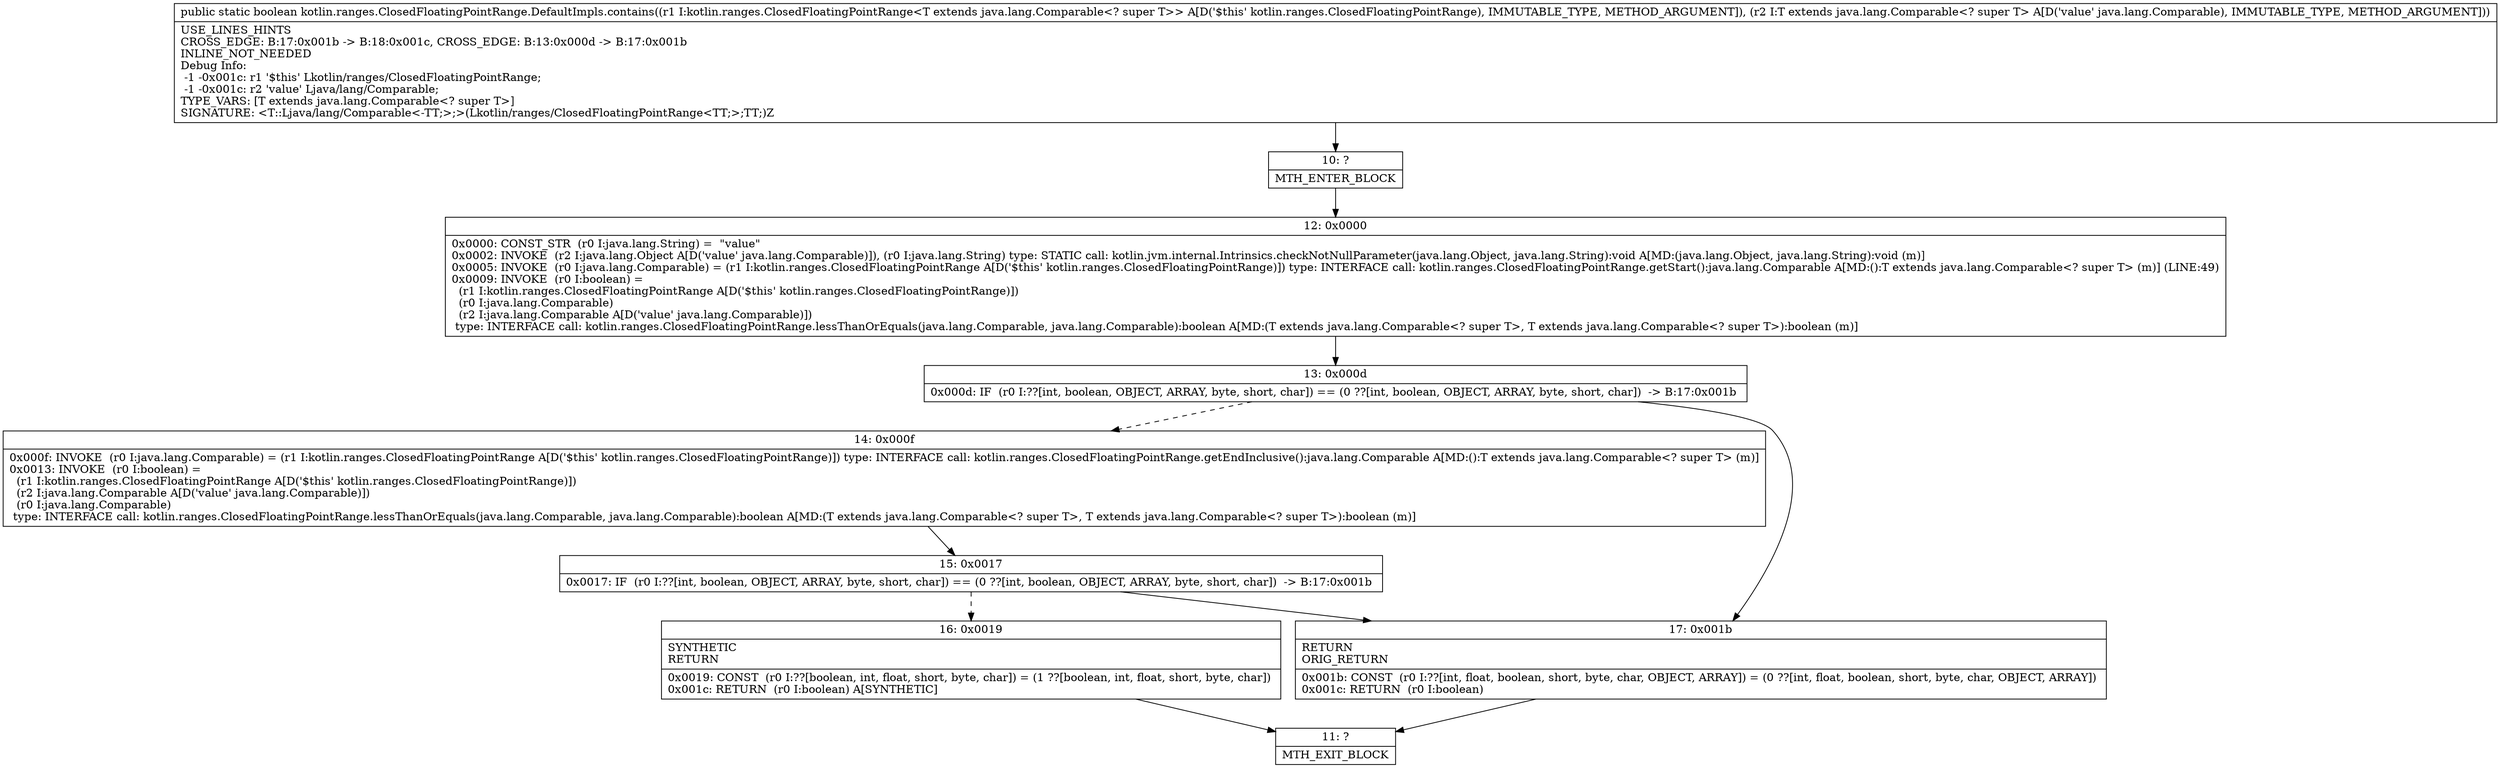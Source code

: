 digraph "CFG forkotlin.ranges.ClosedFloatingPointRange.DefaultImpls.contains(Lkotlin\/ranges\/ClosedFloatingPointRange;Ljava\/lang\/Comparable;)Z" {
Node_10 [shape=record,label="{10\:\ ?|MTH_ENTER_BLOCK\l}"];
Node_12 [shape=record,label="{12\:\ 0x0000|0x0000: CONST_STR  (r0 I:java.lang.String) =  \"value\" \l0x0002: INVOKE  (r2 I:java.lang.Object A[D('value' java.lang.Comparable)]), (r0 I:java.lang.String) type: STATIC call: kotlin.jvm.internal.Intrinsics.checkNotNullParameter(java.lang.Object, java.lang.String):void A[MD:(java.lang.Object, java.lang.String):void (m)]\l0x0005: INVOKE  (r0 I:java.lang.Comparable) = (r1 I:kotlin.ranges.ClosedFloatingPointRange A[D('$this' kotlin.ranges.ClosedFloatingPointRange)]) type: INTERFACE call: kotlin.ranges.ClosedFloatingPointRange.getStart():java.lang.Comparable A[MD:():T extends java.lang.Comparable\<? super T\> (m)] (LINE:49)\l0x0009: INVOKE  (r0 I:boolean) = \l  (r1 I:kotlin.ranges.ClosedFloatingPointRange A[D('$this' kotlin.ranges.ClosedFloatingPointRange)])\l  (r0 I:java.lang.Comparable)\l  (r2 I:java.lang.Comparable A[D('value' java.lang.Comparable)])\l type: INTERFACE call: kotlin.ranges.ClosedFloatingPointRange.lessThanOrEquals(java.lang.Comparable, java.lang.Comparable):boolean A[MD:(T extends java.lang.Comparable\<? super T\>, T extends java.lang.Comparable\<? super T\>):boolean (m)]\l}"];
Node_13 [shape=record,label="{13\:\ 0x000d|0x000d: IF  (r0 I:??[int, boolean, OBJECT, ARRAY, byte, short, char]) == (0 ??[int, boolean, OBJECT, ARRAY, byte, short, char])  \-\> B:17:0x001b \l}"];
Node_14 [shape=record,label="{14\:\ 0x000f|0x000f: INVOKE  (r0 I:java.lang.Comparable) = (r1 I:kotlin.ranges.ClosedFloatingPointRange A[D('$this' kotlin.ranges.ClosedFloatingPointRange)]) type: INTERFACE call: kotlin.ranges.ClosedFloatingPointRange.getEndInclusive():java.lang.Comparable A[MD:():T extends java.lang.Comparable\<? super T\> (m)]\l0x0013: INVOKE  (r0 I:boolean) = \l  (r1 I:kotlin.ranges.ClosedFloatingPointRange A[D('$this' kotlin.ranges.ClosedFloatingPointRange)])\l  (r2 I:java.lang.Comparable A[D('value' java.lang.Comparable)])\l  (r0 I:java.lang.Comparable)\l type: INTERFACE call: kotlin.ranges.ClosedFloatingPointRange.lessThanOrEquals(java.lang.Comparable, java.lang.Comparable):boolean A[MD:(T extends java.lang.Comparable\<? super T\>, T extends java.lang.Comparable\<? super T\>):boolean (m)]\l}"];
Node_15 [shape=record,label="{15\:\ 0x0017|0x0017: IF  (r0 I:??[int, boolean, OBJECT, ARRAY, byte, short, char]) == (0 ??[int, boolean, OBJECT, ARRAY, byte, short, char])  \-\> B:17:0x001b \l}"];
Node_16 [shape=record,label="{16\:\ 0x0019|SYNTHETIC\lRETURN\l|0x0019: CONST  (r0 I:??[boolean, int, float, short, byte, char]) = (1 ??[boolean, int, float, short, byte, char]) \l0x001c: RETURN  (r0 I:boolean) A[SYNTHETIC]\l}"];
Node_11 [shape=record,label="{11\:\ ?|MTH_EXIT_BLOCK\l}"];
Node_17 [shape=record,label="{17\:\ 0x001b|RETURN\lORIG_RETURN\l|0x001b: CONST  (r0 I:??[int, float, boolean, short, byte, char, OBJECT, ARRAY]) = (0 ??[int, float, boolean, short, byte, char, OBJECT, ARRAY]) \l0x001c: RETURN  (r0 I:boolean) \l}"];
MethodNode[shape=record,label="{public static boolean kotlin.ranges.ClosedFloatingPointRange.DefaultImpls.contains((r1 I:kotlin.ranges.ClosedFloatingPointRange\<T extends java.lang.Comparable\<? super T\>\> A[D('$this' kotlin.ranges.ClosedFloatingPointRange), IMMUTABLE_TYPE, METHOD_ARGUMENT]), (r2 I:T extends java.lang.Comparable\<? super T\> A[D('value' java.lang.Comparable), IMMUTABLE_TYPE, METHOD_ARGUMENT]))  | USE_LINES_HINTS\lCROSS_EDGE: B:17:0x001b \-\> B:18:0x001c, CROSS_EDGE: B:13:0x000d \-\> B:17:0x001b\lINLINE_NOT_NEEDED\lDebug Info:\l  \-1 \-0x001c: r1 '$this' Lkotlin\/ranges\/ClosedFloatingPointRange;\l  \-1 \-0x001c: r2 'value' Ljava\/lang\/Comparable;\lTYPE_VARS: [T extends java.lang.Comparable\<? super T\>]\lSIGNATURE: \<T::Ljava\/lang\/Comparable\<\-TT;\>;\>(Lkotlin\/ranges\/ClosedFloatingPointRange\<TT;\>;TT;)Z\l}"];
MethodNode -> Node_10;Node_10 -> Node_12;
Node_12 -> Node_13;
Node_13 -> Node_14[style=dashed];
Node_13 -> Node_17;
Node_14 -> Node_15;
Node_15 -> Node_16[style=dashed];
Node_15 -> Node_17;
Node_16 -> Node_11;
Node_17 -> Node_11;
}

